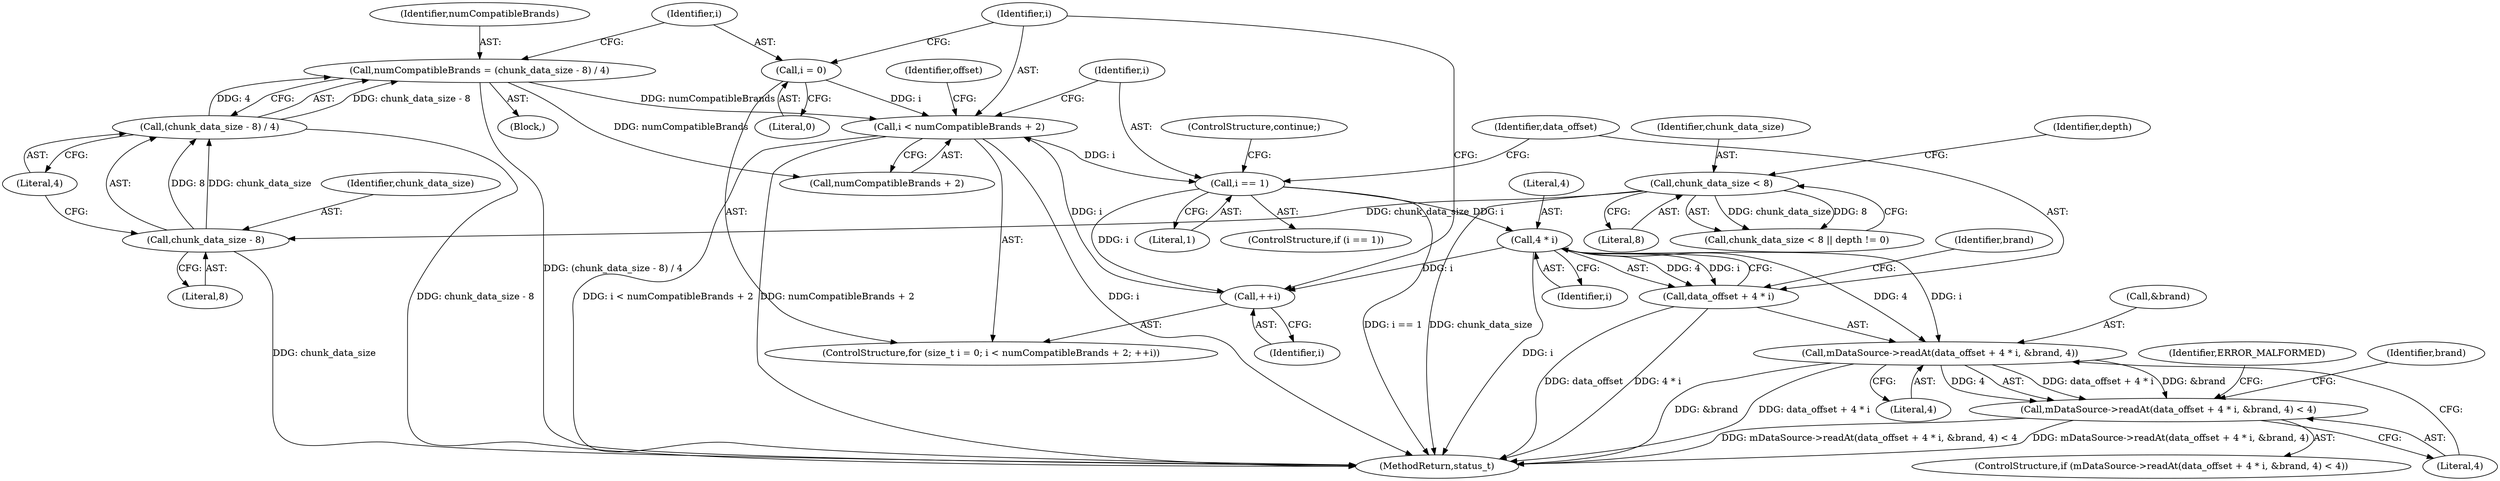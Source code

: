 digraph "0_Android_8a3a2f6ea7defe1a81bb32b3c9f3537f84749b9d@API" {
"1003843" [label="(Call,i < numCompatibleBrands + 2)"];
"1003840" [label="(Call,i = 0)"];
"1003848" [label="(Call,++i)"];
"1003863" [label="(Call,4 * i)"];
"1003852" [label="(Call,i == 1)"];
"1003843" [label="(Call,i < numCompatibleBrands + 2)"];
"1003831" [label="(Call,numCompatibleBrands = (chunk_data_size - 8) / 4)"];
"1003833" [label="(Call,(chunk_data_size - 8) / 4)"];
"1003834" [label="(Call,chunk_data_size - 8)"];
"1003814" [label="(Call,chunk_data_size < 8)"];
"1003860" [label="(Call,mDataSource->readAt(data_offset + 4 * i, &brand, 4))"];
"1003859" [label="(Call,mDataSource->readAt(data_offset + 4 * i, &brand, 4) < 4)"];
"1003861" [label="(Call,data_offset + 4 * i)"];
"1003818" [label="(Identifier,depth)"];
"1003854" [label="(Literal,1)"];
"1003836" [label="(Literal,8)"];
"1003845" [label="(Call,numCompatibleBrands + 2)"];
"1003833" [label="(Call,(chunk_data_size - 8) / 4)"];
"1003861" [label="(Call,data_offset + 4 * i)"];
"1003868" [label="(Literal,4)"];
"1003838" [label="(ControlStructure,for (size_t i = 0; i < numCompatibleBrands + 2; ++i))"];
"1003858" [label="(ControlStructure,if (mDataSource->readAt(data_offset + 4 * i, &brand, 4) < 4))"];
"1003853" [label="(Identifier,i)"];
"1003865" [label="(Identifier,i)"];
"1003835" [label="(Identifier,chunk_data_size)"];
"1003816" [label="(Literal,8)"];
"1003872" [label="(Identifier,ERROR_MALFORMED)"];
"1003874" [label="(Identifier,brand)"];
"1003842" [label="(Literal,0)"];
"1003866" [label="(Call,&brand)"];
"1003834" [label="(Call,chunk_data_size - 8)"];
"1003892" [label="(Identifier,offset)"];
"1003862" [label="(Identifier,data_offset)"];
"1003923" [label="(MethodReturn,status_t)"];
"1003814" [label="(Call,chunk_data_size < 8)"];
"1003840" [label="(Call,i = 0)"];
"1003831" [label="(Call,numCompatibleBrands = (chunk_data_size - 8) / 4)"];
"1003863" [label="(Call,4 * i)"];
"1003813" [label="(Call,chunk_data_size < 8 || depth != 0)"];
"1003843" [label="(Call,i < numCompatibleBrands + 2)"];
"1003849" [label="(Identifier,i)"];
"1003864" [label="(Literal,4)"];
"1003832" [label="(Identifier,numCompatibleBrands)"];
"1003869" [label="(Literal,4)"];
"1003851" [label="(ControlStructure,if (i == 1))"];
"1003848" [label="(Call,++i)"];
"1003860" [label="(Call,mDataSource->readAt(data_offset + 4 * i, &brand, 4))"];
"1003856" [label="(ControlStructure,continue;)"];
"1003811" [label="(Block,)"];
"1003867" [label="(Identifier,brand)"];
"1003815" [label="(Identifier,chunk_data_size)"];
"1003844" [label="(Identifier,i)"];
"1003859" [label="(Call,mDataSource->readAt(data_offset + 4 * i, &brand, 4) < 4)"];
"1003837" [label="(Literal,4)"];
"1003852" [label="(Call,i == 1)"];
"1003841" [label="(Identifier,i)"];
"1003843" -> "1003838"  [label="AST: "];
"1003843" -> "1003845"  [label="CFG: "];
"1003844" -> "1003843"  [label="AST: "];
"1003845" -> "1003843"  [label="AST: "];
"1003853" -> "1003843"  [label="CFG: "];
"1003892" -> "1003843"  [label="CFG: "];
"1003843" -> "1003923"  [label="DDG: i"];
"1003843" -> "1003923"  [label="DDG: i < numCompatibleBrands + 2"];
"1003843" -> "1003923"  [label="DDG: numCompatibleBrands + 2"];
"1003840" -> "1003843"  [label="DDG: i"];
"1003848" -> "1003843"  [label="DDG: i"];
"1003831" -> "1003843"  [label="DDG: numCompatibleBrands"];
"1003843" -> "1003852"  [label="DDG: i"];
"1003840" -> "1003838"  [label="AST: "];
"1003840" -> "1003842"  [label="CFG: "];
"1003841" -> "1003840"  [label="AST: "];
"1003842" -> "1003840"  [label="AST: "];
"1003844" -> "1003840"  [label="CFG: "];
"1003848" -> "1003838"  [label="AST: "];
"1003848" -> "1003849"  [label="CFG: "];
"1003849" -> "1003848"  [label="AST: "];
"1003844" -> "1003848"  [label="CFG: "];
"1003863" -> "1003848"  [label="DDG: i"];
"1003852" -> "1003848"  [label="DDG: i"];
"1003863" -> "1003861"  [label="AST: "];
"1003863" -> "1003865"  [label="CFG: "];
"1003864" -> "1003863"  [label="AST: "];
"1003865" -> "1003863"  [label="AST: "];
"1003861" -> "1003863"  [label="CFG: "];
"1003863" -> "1003923"  [label="DDG: i"];
"1003863" -> "1003860"  [label="DDG: 4"];
"1003863" -> "1003860"  [label="DDG: i"];
"1003863" -> "1003861"  [label="DDG: 4"];
"1003863" -> "1003861"  [label="DDG: i"];
"1003852" -> "1003863"  [label="DDG: i"];
"1003852" -> "1003851"  [label="AST: "];
"1003852" -> "1003854"  [label="CFG: "];
"1003853" -> "1003852"  [label="AST: "];
"1003854" -> "1003852"  [label="AST: "];
"1003856" -> "1003852"  [label="CFG: "];
"1003862" -> "1003852"  [label="CFG: "];
"1003852" -> "1003923"  [label="DDG: i == 1"];
"1003831" -> "1003811"  [label="AST: "];
"1003831" -> "1003833"  [label="CFG: "];
"1003832" -> "1003831"  [label="AST: "];
"1003833" -> "1003831"  [label="AST: "];
"1003841" -> "1003831"  [label="CFG: "];
"1003831" -> "1003923"  [label="DDG: (chunk_data_size - 8) / 4"];
"1003833" -> "1003831"  [label="DDG: chunk_data_size - 8"];
"1003833" -> "1003831"  [label="DDG: 4"];
"1003831" -> "1003845"  [label="DDG: numCompatibleBrands"];
"1003833" -> "1003837"  [label="CFG: "];
"1003834" -> "1003833"  [label="AST: "];
"1003837" -> "1003833"  [label="AST: "];
"1003833" -> "1003923"  [label="DDG: chunk_data_size - 8"];
"1003834" -> "1003833"  [label="DDG: chunk_data_size"];
"1003834" -> "1003833"  [label="DDG: 8"];
"1003834" -> "1003836"  [label="CFG: "];
"1003835" -> "1003834"  [label="AST: "];
"1003836" -> "1003834"  [label="AST: "];
"1003837" -> "1003834"  [label="CFG: "];
"1003834" -> "1003923"  [label="DDG: chunk_data_size"];
"1003814" -> "1003834"  [label="DDG: chunk_data_size"];
"1003814" -> "1003813"  [label="AST: "];
"1003814" -> "1003816"  [label="CFG: "];
"1003815" -> "1003814"  [label="AST: "];
"1003816" -> "1003814"  [label="AST: "];
"1003818" -> "1003814"  [label="CFG: "];
"1003813" -> "1003814"  [label="CFG: "];
"1003814" -> "1003923"  [label="DDG: chunk_data_size"];
"1003814" -> "1003813"  [label="DDG: chunk_data_size"];
"1003814" -> "1003813"  [label="DDG: 8"];
"1003860" -> "1003859"  [label="AST: "];
"1003860" -> "1003868"  [label="CFG: "];
"1003861" -> "1003860"  [label="AST: "];
"1003866" -> "1003860"  [label="AST: "];
"1003868" -> "1003860"  [label="AST: "];
"1003869" -> "1003860"  [label="CFG: "];
"1003860" -> "1003923"  [label="DDG: &brand"];
"1003860" -> "1003923"  [label="DDG: data_offset + 4 * i"];
"1003860" -> "1003859"  [label="DDG: data_offset + 4 * i"];
"1003860" -> "1003859"  [label="DDG: &brand"];
"1003860" -> "1003859"  [label="DDG: 4"];
"1003859" -> "1003858"  [label="AST: "];
"1003859" -> "1003869"  [label="CFG: "];
"1003869" -> "1003859"  [label="AST: "];
"1003872" -> "1003859"  [label="CFG: "];
"1003874" -> "1003859"  [label="CFG: "];
"1003859" -> "1003923"  [label="DDG: mDataSource->readAt(data_offset + 4 * i, &brand, 4)"];
"1003859" -> "1003923"  [label="DDG: mDataSource->readAt(data_offset + 4 * i, &brand, 4) < 4"];
"1003862" -> "1003861"  [label="AST: "];
"1003867" -> "1003861"  [label="CFG: "];
"1003861" -> "1003923"  [label="DDG: 4 * i"];
"1003861" -> "1003923"  [label="DDG: data_offset"];
}
